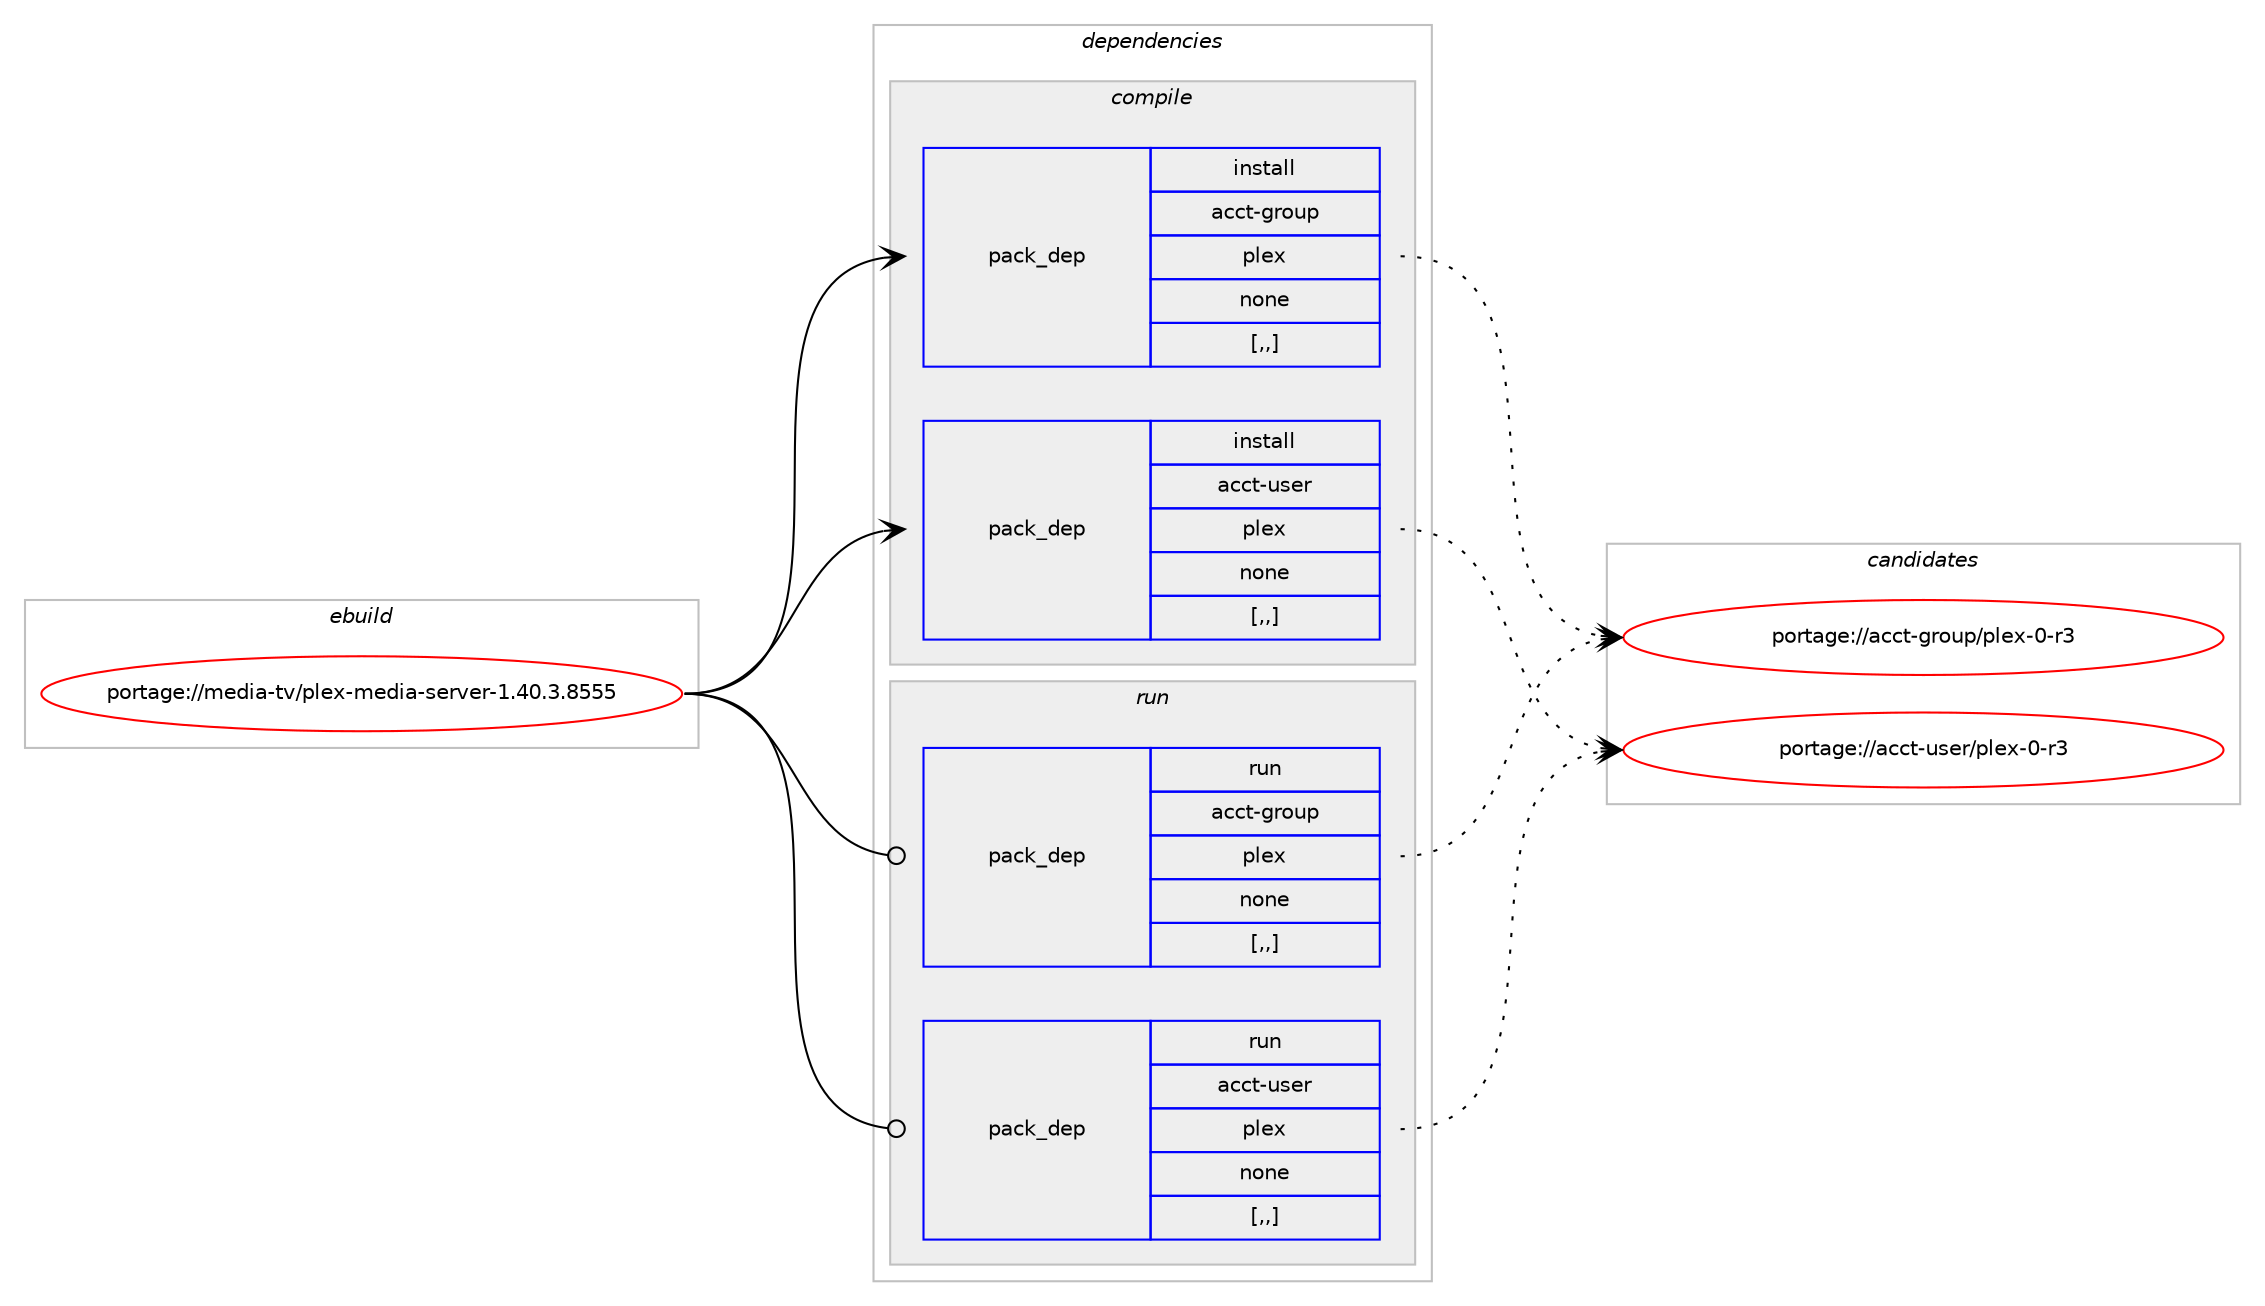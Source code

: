 digraph prolog {

# *************
# Graph options
# *************

newrank=true;
concentrate=true;
compound=true;
graph [rankdir=LR,fontname=Helvetica,fontsize=10,ranksep=1.5];#, ranksep=2.5, nodesep=0.2];
edge  [arrowhead=vee];
node  [fontname=Helvetica,fontsize=10];

# **********
# The ebuild
# **********

subgraph cluster_leftcol {
color=gray;
label=<<i>ebuild</i>>;
id [label="portage://media-tv/plex-media-server-1.40.3.8555", color=red, width=4, href="../media-tv/plex-media-server-1.40.3.8555.svg"];
}

# ****************
# The dependencies
# ****************

subgraph cluster_midcol {
color=gray;
label=<<i>dependencies</i>>;
subgraph cluster_compile {
fillcolor="#eeeeee";
style=filled;
label=<<i>compile</i>>;
subgraph pack238630 {
dependency323236 [label=<<TABLE BORDER="0" CELLBORDER="1" CELLSPACING="0" CELLPADDING="4" WIDTH="220"><TR><TD ROWSPAN="6" CELLPADDING="30">pack_dep</TD></TR><TR><TD WIDTH="110">install</TD></TR><TR><TD>acct-group</TD></TR><TR><TD>plex</TD></TR><TR><TD>none</TD></TR><TR><TD>[,,]</TD></TR></TABLE>>, shape=none, color=blue];
}
id:e -> dependency323236:w [weight=20,style="solid",arrowhead="vee"];
subgraph pack238631 {
dependency323237 [label=<<TABLE BORDER="0" CELLBORDER="1" CELLSPACING="0" CELLPADDING="4" WIDTH="220"><TR><TD ROWSPAN="6" CELLPADDING="30">pack_dep</TD></TR><TR><TD WIDTH="110">install</TD></TR><TR><TD>acct-user</TD></TR><TR><TD>plex</TD></TR><TR><TD>none</TD></TR><TR><TD>[,,]</TD></TR></TABLE>>, shape=none, color=blue];
}
id:e -> dependency323237:w [weight=20,style="solid",arrowhead="vee"];
}
subgraph cluster_compileandrun {
fillcolor="#eeeeee";
style=filled;
label=<<i>compile and run</i>>;
}
subgraph cluster_run {
fillcolor="#eeeeee";
style=filled;
label=<<i>run</i>>;
subgraph pack238632 {
dependency323238 [label=<<TABLE BORDER="0" CELLBORDER="1" CELLSPACING="0" CELLPADDING="4" WIDTH="220"><TR><TD ROWSPAN="6" CELLPADDING="30">pack_dep</TD></TR><TR><TD WIDTH="110">run</TD></TR><TR><TD>acct-group</TD></TR><TR><TD>plex</TD></TR><TR><TD>none</TD></TR><TR><TD>[,,]</TD></TR></TABLE>>, shape=none, color=blue];
}
id:e -> dependency323238:w [weight=20,style="solid",arrowhead="odot"];
subgraph pack238633 {
dependency323239 [label=<<TABLE BORDER="0" CELLBORDER="1" CELLSPACING="0" CELLPADDING="4" WIDTH="220"><TR><TD ROWSPAN="6" CELLPADDING="30">pack_dep</TD></TR><TR><TD WIDTH="110">run</TD></TR><TR><TD>acct-user</TD></TR><TR><TD>plex</TD></TR><TR><TD>none</TD></TR><TR><TD>[,,]</TD></TR></TABLE>>, shape=none, color=blue];
}
id:e -> dependency323239:w [weight=20,style="solid",arrowhead="odot"];
}
}

# **************
# The candidates
# **************

subgraph cluster_choices {
rank=same;
color=gray;
label=<<i>candidates</i>>;

subgraph choice238630 {
color=black;
nodesep=1;
choice979999116451031141111171124711210810112045484511451 [label="portage://acct-group/plex-0-r3", color=red, width=4,href="../acct-group/plex-0-r3.svg"];
dependency323236:e -> choice979999116451031141111171124711210810112045484511451:w [style=dotted,weight="100"];
}
subgraph choice238631 {
color=black;
nodesep=1;
choice979999116451171151011144711210810112045484511451 [label="portage://acct-user/plex-0-r3", color=red, width=4,href="../acct-user/plex-0-r3.svg"];
dependency323237:e -> choice979999116451171151011144711210810112045484511451:w [style=dotted,weight="100"];
}
subgraph choice238632 {
color=black;
nodesep=1;
choice979999116451031141111171124711210810112045484511451 [label="portage://acct-group/plex-0-r3", color=red, width=4,href="../acct-group/plex-0-r3.svg"];
dependency323238:e -> choice979999116451031141111171124711210810112045484511451:w [style=dotted,weight="100"];
}
subgraph choice238633 {
color=black;
nodesep=1;
choice979999116451171151011144711210810112045484511451 [label="portage://acct-user/plex-0-r3", color=red, width=4,href="../acct-user/plex-0-r3.svg"];
dependency323239:e -> choice979999116451171151011144711210810112045484511451:w [style=dotted,weight="100"];
}
}

}
